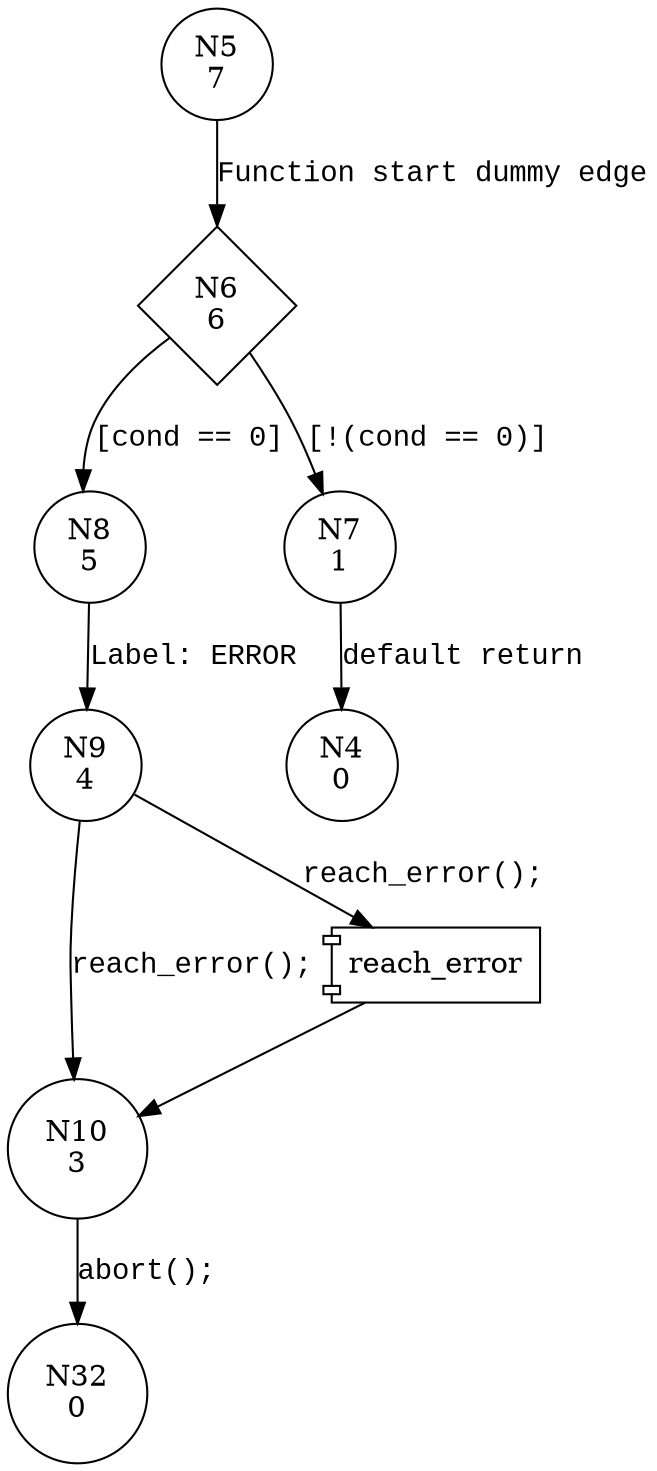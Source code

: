 digraph __VERIFIER_assert {
6 [shape="diamond" label="N6\n6"]
8 [shape="circle" label="N8\n5"]
7 [shape="circle" label="N7\n1"]
9 [shape="circle" label="N9\n4"]
10 [shape="circle" label="N10\n3"]
32 [shape="circle" label="N32\n0"]
5 [shape="circle" label="N5\n7"]
4 [shape="circle" label="N4\n0"]
6 -> 8 [label="[cond == 0]" fontname="Courier New"]
6 -> 7 [label="[!(cond == 0)]" fontname="Courier New"]
8 -> 9 [label="Label: ERROR" fontname="Courier New"]
100003 [shape="component" label="reach_error"]
9 -> 100003 [label="reach_error();" fontname="Courier New"]
100003 -> 10 [label="" fontname="Courier New"]
9 -> 10 [label="reach_error();" fontname="Courier New"]
10 -> 32 [label="abort();" fontname="Courier New"]
5 -> 6 [label="Function start dummy edge" fontname="Courier New"]
7 -> 4 [label="default return" fontname="Courier New"]
}